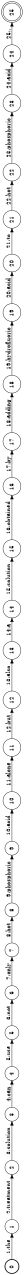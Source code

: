 digraph FST {
rankdir = LR;
size = "8.5,11";
label = "";
center = 1;
orientation = Landscape;
ranksep = "0.4";
nodesep = "0.25";
0 [label = "0", shape = circle, style = bold, fontsize = 14]
	0 -> 1 [label = "1:the", fontsize = 14];
1 [label = "1", shape = circle, style = solid, fontsize = 14]
	1 -> 2 [label = "2:treatment", fontsize = 14];
2 [label = "2", shape = circle, style = solid, fontsize = 14]
	2 -> 3 [label = "3:solution", fontsize = 14];
3 [label = "3", shape = circle, style = solid, fontsize = 14]
	3 -> 4 [label = "4:can", fontsize = 14];
4 [label = "4", shape = circle, style = solid, fontsize = 14]
	4 -> 5 [label = "5:use", fontsize = 14];
5 [label = "5", shape = circle, style = solid, fontsize = 14]
	5 -> 6 [label = "6:not", fontsize = 14];
6 [label = "6", shape = circle, style = solid, fontsize = 14]
	6 -> 7 [label = "7:only", fontsize = 14];
7 [label = "7", shape = circle, style = solid, fontsize = 14]
	7 -> 8 [label = "8:hot", fontsize = 14];
8 [label = "8", shape = circle, style = solid, fontsize = 14]
	8 -> 9 [label = "9:phosphoric", fontsize = 14];
9 [label = "9", shape = circle, style = solid, fontsize = 14]
	9 -> 10 [label = "10:acid", fontsize = 14];
10 [label = "10", shape = circle, style = solid, fontsize = 14]
	10 -> 11 [label = "11:alone", fontsize = 14];
11 [label = "11", shape = circle, style = solid, fontsize = 14]
	11 -> 12 [label = "12:but", fontsize = 14];
12 [label = "12", shape = circle, style = solid, fontsize = 14]
	12 -> 13 [label = "13:also", fontsize = 14];
13 [label = "13", shape = circle, style = solid, fontsize = 14]
	13 -> 14 [label = "14:a", fontsize = 14];
14 [label = "14", shape = circle, style = solid, fontsize = 14]
	14 -> 15 [label = "15:solution", fontsize = 14];
15 [label = "15", shape = circle, style = solid, fontsize = 14]
	15 -> 16 [label = "16:obtained", fontsize = 14];
16 [label = "16", shape = circle, style = solid, fontsize = 14]
	16 -> 17 [label = "17:by", fontsize = 14];
17 [label = "17", shape = circle, style = solid, fontsize = 14]
	17 -> 18 [label = "18:adding", fontsize = 14];
18 [label = "18", shape = circle, style = solid, fontsize = 14]
	18 -> 19 [label = "19:hydrofluoric", fontsize = 14];
19 [label = "19", shape = circle, style = solid, fontsize = 14]
	19 -> 20 [label = "20:acid", fontsize = 14];
20 [label = "20", shape = circle, style = solid, fontsize = 14]
	20 -> 21 [label = "21:to", fontsize = 14];
21 [label = "21", shape = circle, style = solid, fontsize = 14]
	21 -> 22 [label = "22:hot", fontsize = 14];
22 [label = "22", shape = circle, style = solid, fontsize = 14]
	22 -> 23 [label = "23:phosphoric", fontsize = 14];
23 [label = "23", shape = circle, style = solid, fontsize = 14]
	23 -> 24 [label = "24:acid", fontsize = 14];
24 [label = "24", shape = circle, style = solid, fontsize = 14]
	24 -> 25 [label = "25:.", fontsize = 14];
25 [label = "25", shape = doublecircle, style = solid, fontsize = 14]
}
